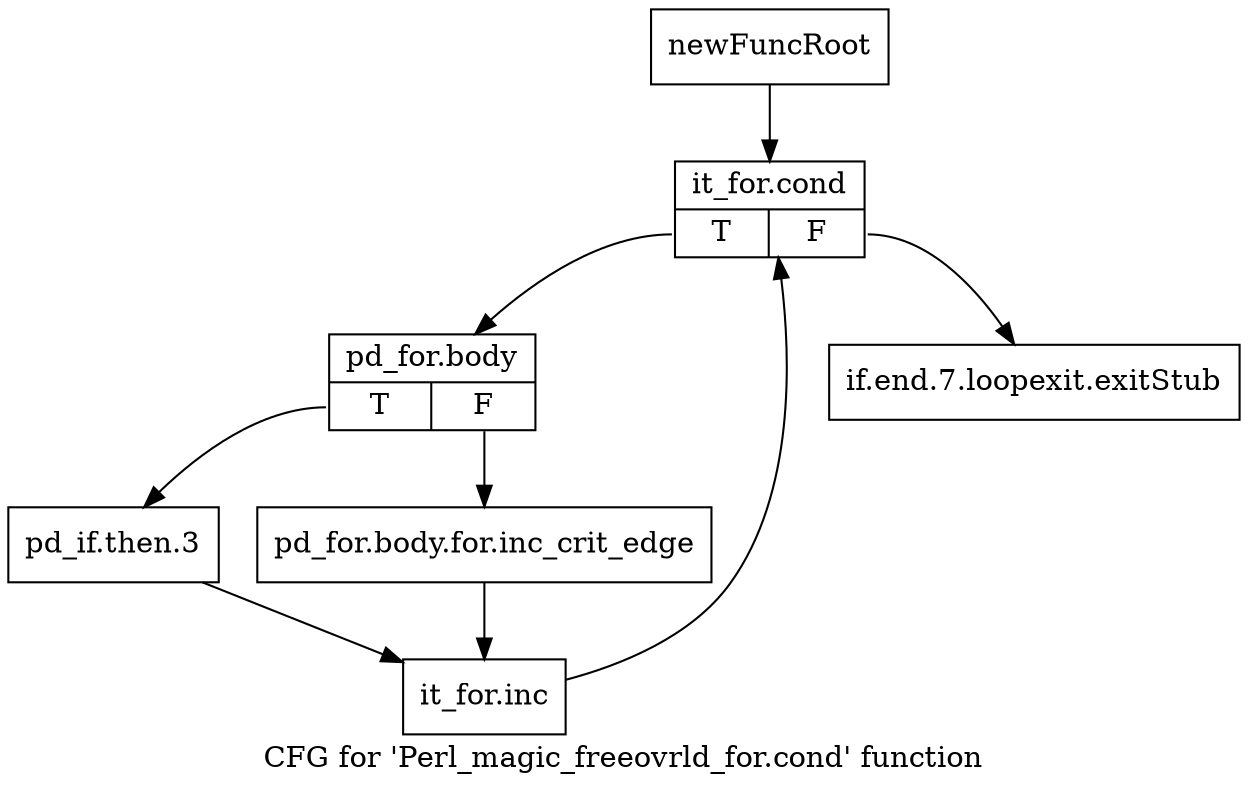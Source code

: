 digraph "CFG for 'Perl_magic_freeovrld_for.cond' function" {
	label="CFG for 'Perl_magic_freeovrld_for.cond' function";

	Node0x4b70e00 [shape=record,label="{newFuncRoot}"];
	Node0x4b70e00 -> Node0x4b77fa0;
	Node0x4b70e50 [shape=record,label="{if.end.7.loopexit.exitStub}"];
	Node0x4b77fa0 [shape=record,label="{it_for.cond|{<s0>T|<s1>F}}"];
	Node0x4b77fa0:s0 -> Node0x4b77ff0;
	Node0x4b77fa0:s1 -> Node0x4b70e50;
	Node0x4b77ff0 [shape=record,label="{pd_for.body|{<s0>T|<s1>F}}"];
	Node0x4b77ff0:s0 -> Node0x4b78090;
	Node0x4b77ff0:s1 -> Node0x4b78040;
	Node0x4b78040 [shape=record,label="{pd_for.body.for.inc_crit_edge}"];
	Node0x4b78040 -> Node0x4b780e0;
	Node0x4b78090 [shape=record,label="{pd_if.then.3}"];
	Node0x4b78090 -> Node0x4b780e0;
	Node0x4b780e0 [shape=record,label="{it_for.inc}"];
	Node0x4b780e0 -> Node0x4b77fa0;
}
